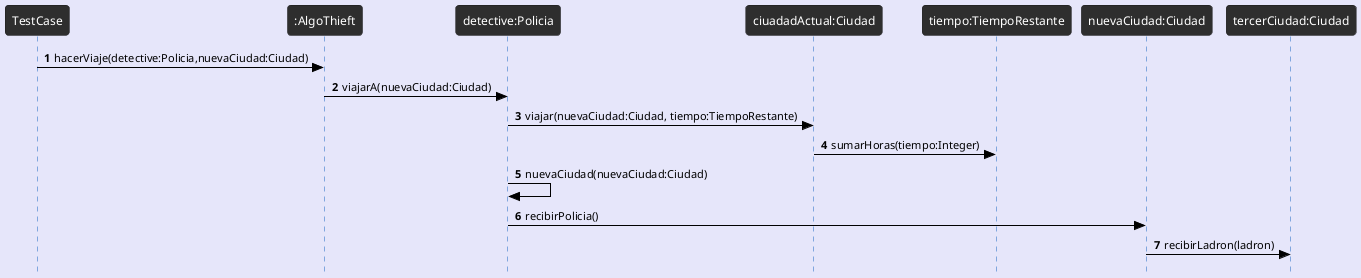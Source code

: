 @startuml Detective viaja de Montreal a Mexico
!theme reddress-darkblue
autonumber
skinparam style strictuml
skinparam BackGroundColor lavender
skinparam RoundCorner 7
skinparam SequenceGroupFontColor black
skinparam SequenceGroupBorderColor black
skinparam SequenceGroupBorderThickness 0.5
skinparam ArrowFontColor black
skinparam ArrowColor black
skinparam ActorFontColor black
skinparam participantFontSize 12
skinparam SequenceLifeLineBackGroundColor 2e2e2e

TestCase -> ":AlgoThieft" as juego: hacerViaje(detective:Policia,nuevaCiudad:Ciudad)
juego -> "detective:Policia" as detective: viajarA(nuevaCiudad:Ciudad)
detective -> "ciuadadActual:Ciudad" as ciudadActual: viajar(nuevaCiudad:Ciudad, tiempo:TiempoRestante)

ciudadActual -> "tiempo:TiempoRestante" as tiempo: sumarHoras(tiempo:Integer)
detective -> detective: nuevaCiudad(nuevaCiudad:Ciudad)

detective -> "nuevaCiudad:Ciudad" as nuevaCiudad: recibirPolicia()
nuevaCiudad -> "tercerCiudad:Ciudad" : recibirLadron(ladron)

@enduml